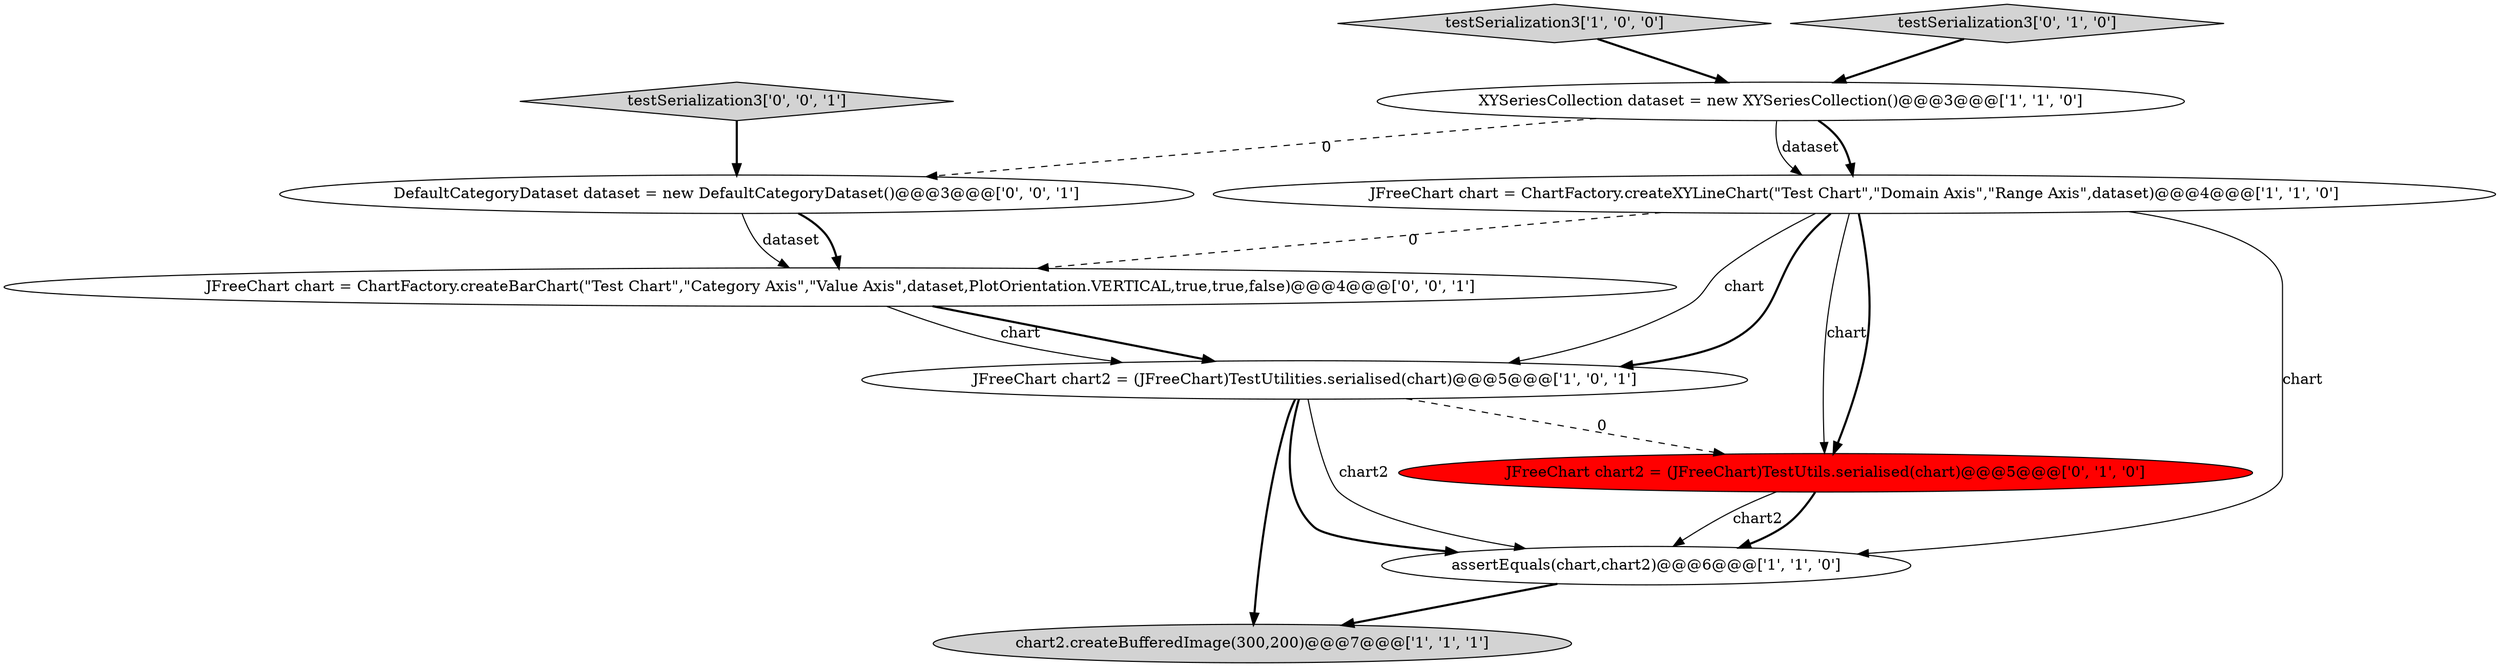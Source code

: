 digraph {
5 [style = filled, label = "JFreeChart chart2 = (JFreeChart)TestUtilities.serialised(chart)@@@5@@@['1', '0', '1']", fillcolor = white, shape = ellipse image = "AAA0AAABBB1BBB"];
10 [style = filled, label = "JFreeChart chart = ChartFactory.createBarChart(\"Test Chart\",\"Category Axis\",\"Value Axis\",dataset,PlotOrientation.VERTICAL,true,true,false)@@@4@@@['0', '0', '1']", fillcolor = white, shape = ellipse image = "AAA0AAABBB3BBB"];
4 [style = filled, label = "testSerialization3['1', '0', '0']", fillcolor = lightgray, shape = diamond image = "AAA0AAABBB1BBB"];
3 [style = filled, label = "assertEquals(chart,chart2)@@@6@@@['1', '1', '0']", fillcolor = white, shape = ellipse image = "AAA0AAABBB1BBB"];
7 [style = filled, label = "JFreeChart chart2 = (JFreeChart)TestUtils.serialised(chart)@@@5@@@['0', '1', '0']", fillcolor = red, shape = ellipse image = "AAA1AAABBB2BBB"];
2 [style = filled, label = "chart2.createBufferedImage(300,200)@@@7@@@['1', '1', '1']", fillcolor = lightgray, shape = ellipse image = "AAA0AAABBB1BBB"];
0 [style = filled, label = "XYSeriesCollection dataset = new XYSeriesCollection()@@@3@@@['1', '1', '0']", fillcolor = white, shape = ellipse image = "AAA0AAABBB1BBB"];
9 [style = filled, label = "DefaultCategoryDataset dataset = new DefaultCategoryDataset()@@@3@@@['0', '0', '1']", fillcolor = white, shape = ellipse image = "AAA0AAABBB3BBB"];
1 [style = filled, label = "JFreeChart chart = ChartFactory.createXYLineChart(\"Test Chart\",\"Domain Axis\",\"Range Axis\",dataset)@@@4@@@['1', '1', '0']", fillcolor = white, shape = ellipse image = "AAA0AAABBB1BBB"];
8 [style = filled, label = "testSerialization3['0', '0', '1']", fillcolor = lightgray, shape = diamond image = "AAA0AAABBB3BBB"];
6 [style = filled, label = "testSerialization3['0', '1', '0']", fillcolor = lightgray, shape = diamond image = "AAA0AAABBB2BBB"];
1->5 [style = bold, label=""];
5->3 [style = bold, label=""];
1->7 [style = solid, label="chart"];
0->1 [style = solid, label="dataset"];
5->3 [style = solid, label="chart2"];
7->3 [style = solid, label="chart2"];
6->0 [style = bold, label=""];
1->10 [style = dashed, label="0"];
9->10 [style = bold, label=""];
1->7 [style = bold, label=""];
7->3 [style = bold, label=""];
4->0 [style = bold, label=""];
9->10 [style = solid, label="dataset"];
5->2 [style = bold, label=""];
1->5 [style = solid, label="chart"];
10->5 [style = bold, label=""];
3->2 [style = bold, label=""];
0->1 [style = bold, label=""];
10->5 [style = solid, label="chart"];
8->9 [style = bold, label=""];
0->9 [style = dashed, label="0"];
5->7 [style = dashed, label="0"];
1->3 [style = solid, label="chart"];
}
